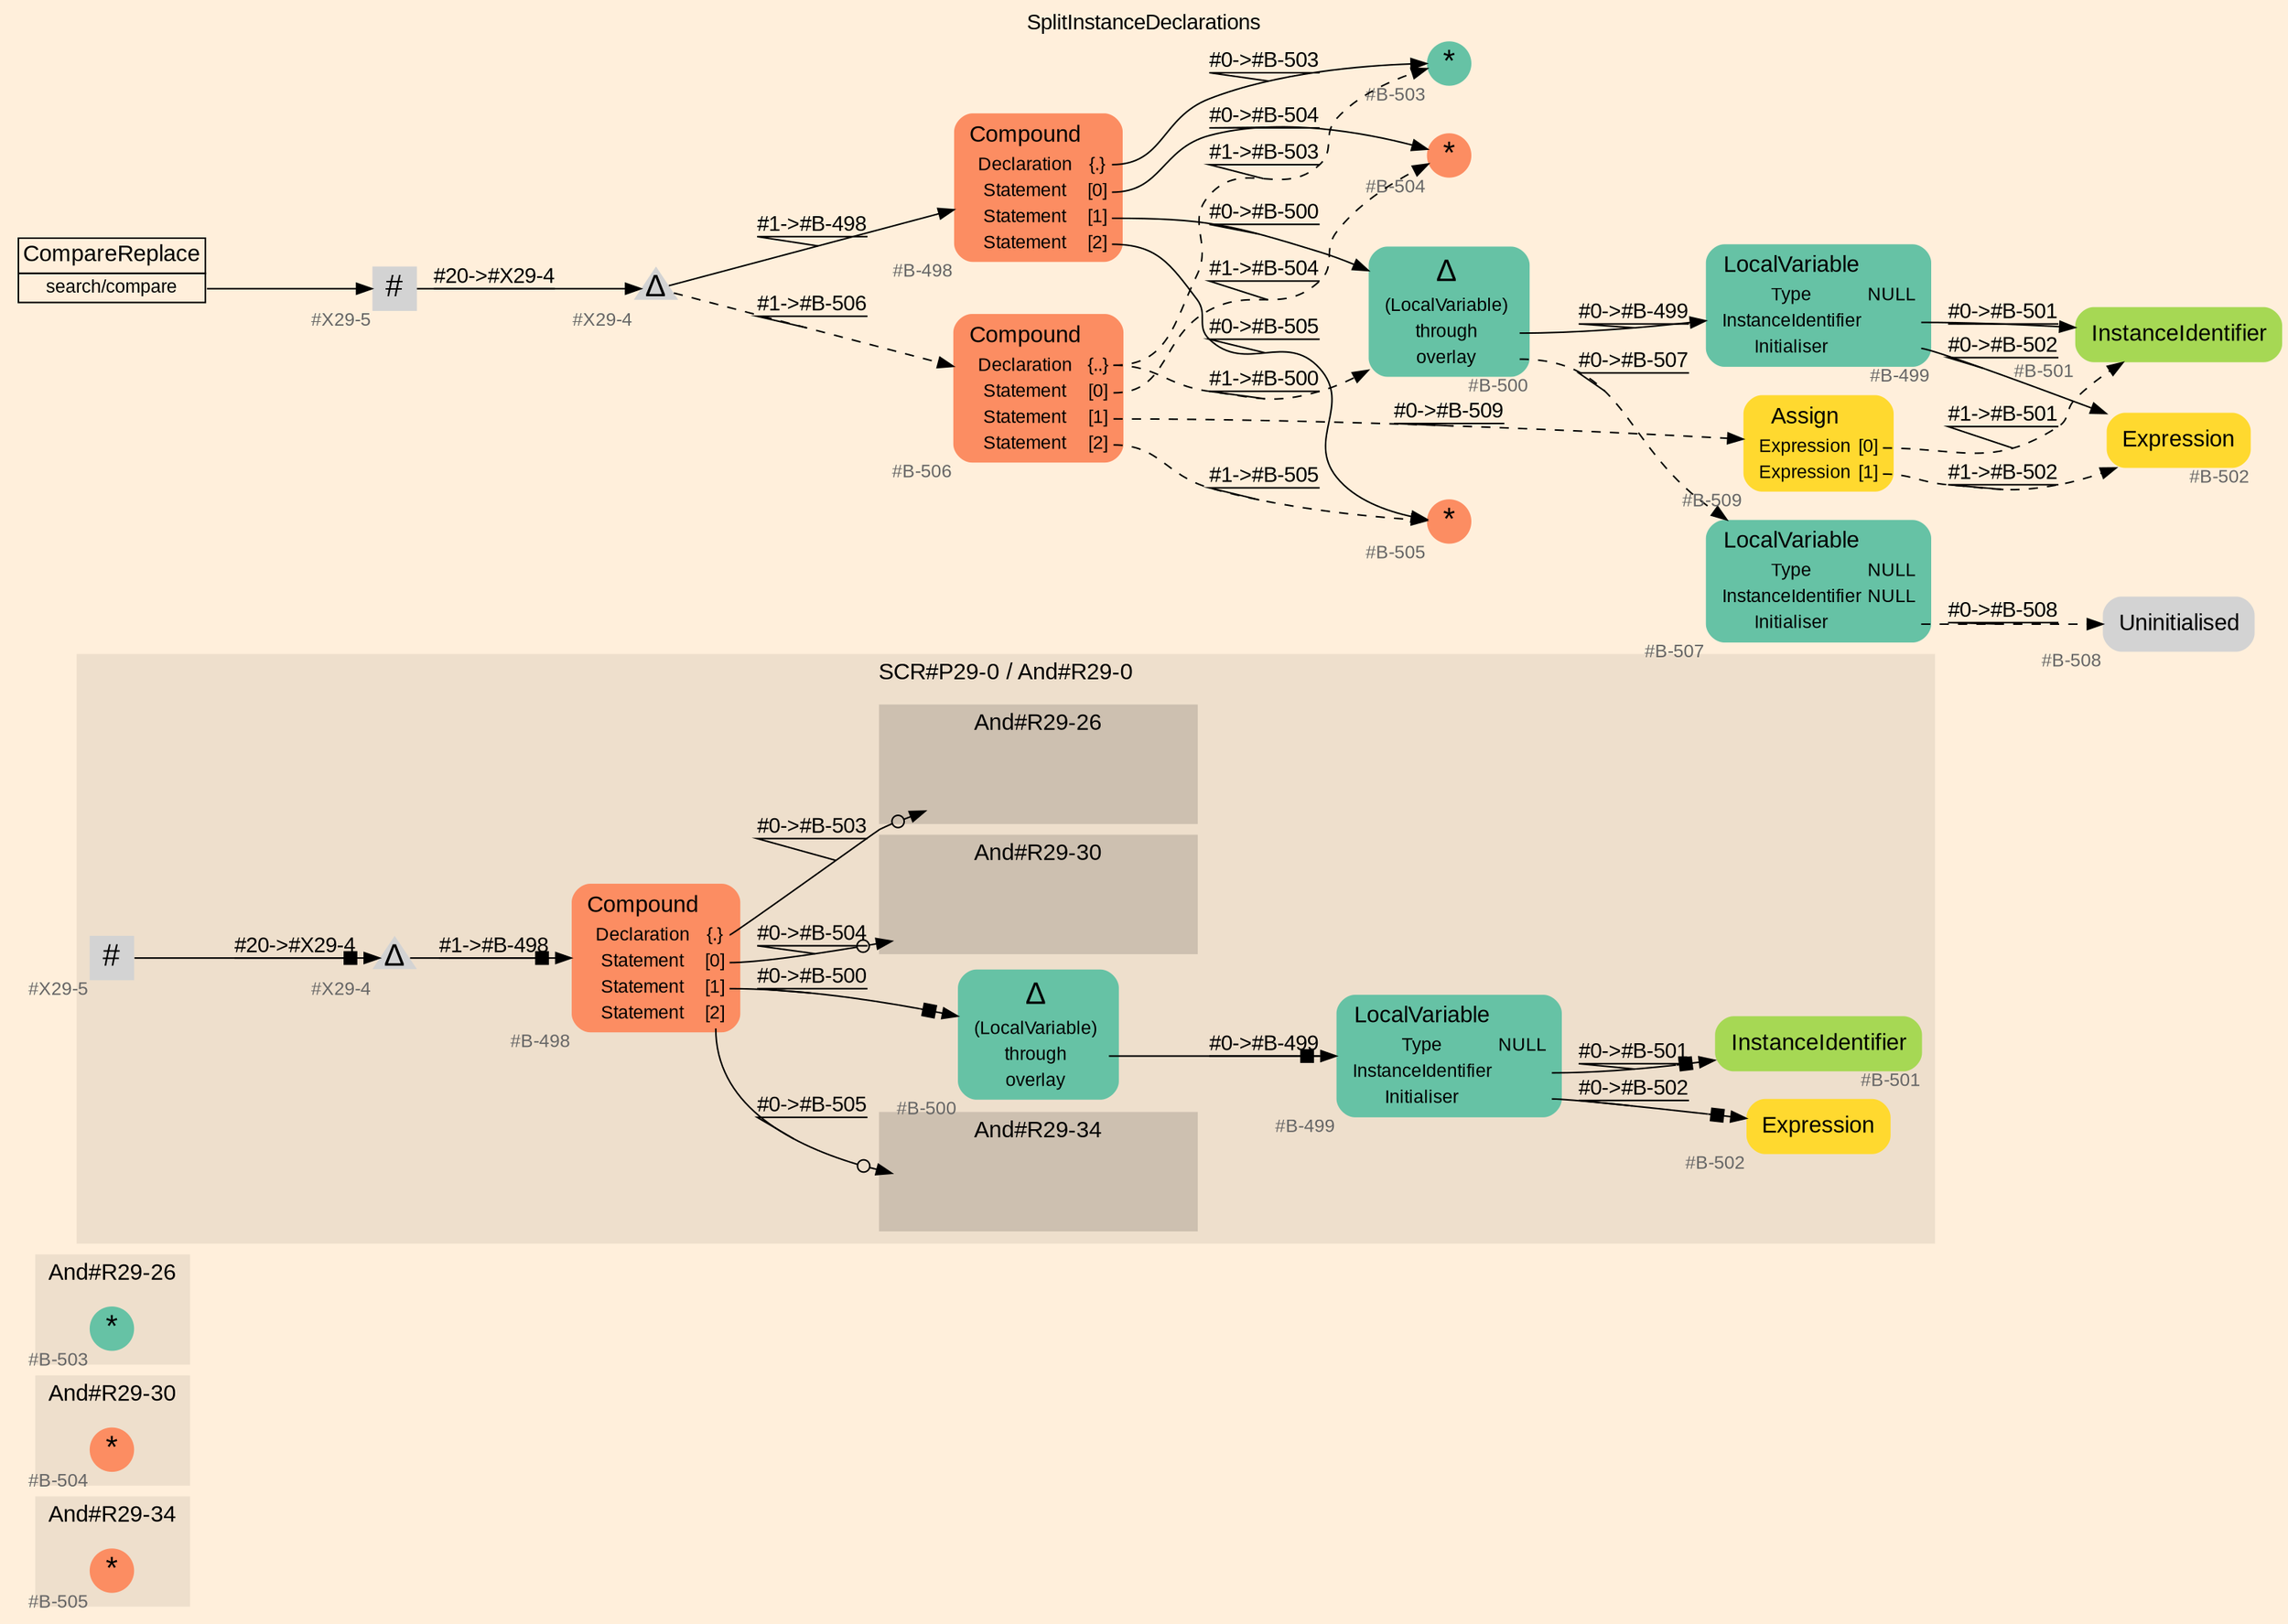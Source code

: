 digraph "SplitInstanceDeclarations" {
label = "SplitInstanceDeclarations"
labelloc = t
graph [
    rankdir = "LR"
    ranksep = 0.3
    bgcolor = antiquewhite1
    color = black
    fontcolor = black
    fontname = "Arial"
];
node [
    fontname = "Arial"
];
edge [
    fontname = "Arial"
];

// -------------------- figure And#R29-34 --------------------
// -------- region And#R29-34 ----------
subgraph "clusterAnd#R29-34" {
    label = "And#R29-34"
    style = "filled"
    color = antiquewhite2
    fontsize = "15"
    // -------- block And#R29-34/#B-505 ----------
    "And#R29-34/#B-505" [
        fillcolor = "/set28/2"
        xlabel = "#B-505"
        fontsize = "12"
        fontcolor = grey40
        shape = "circle"
        label = <<FONT COLOR="black" POINT-SIZE="20">*</FONT>>
        style = "filled"
        penwidth = 0.0
        fixedsize = true
        width = 0.4
        height = 0.4
    ];
    
}


// -------------------- figure And#R29-30 --------------------
// -------- region And#R29-30 ----------
subgraph "clusterAnd#R29-30" {
    label = "And#R29-30"
    style = "filled"
    color = antiquewhite2
    fontsize = "15"
    // -------- block And#R29-30/#B-504 ----------
    "And#R29-30/#B-504" [
        fillcolor = "/set28/2"
        xlabel = "#B-504"
        fontsize = "12"
        fontcolor = grey40
        shape = "circle"
        label = <<FONT COLOR="black" POINT-SIZE="20">*</FONT>>
        style = "filled"
        penwidth = 0.0
        fixedsize = true
        width = 0.4
        height = 0.4
    ];
    
}


// -------------------- figure And#R29-26 --------------------
// -------- region And#R29-26 ----------
subgraph "clusterAnd#R29-26" {
    label = "And#R29-26"
    style = "filled"
    color = antiquewhite2
    fontsize = "15"
    // -------- block And#R29-26/#B-503 ----------
    "And#R29-26/#B-503" [
        fillcolor = "/set28/1"
        xlabel = "#B-503"
        fontsize = "12"
        fontcolor = grey40
        shape = "circle"
        label = <<FONT COLOR="black" POINT-SIZE="20">*</FONT>>
        style = "filled"
        penwidth = 0.0
        fixedsize = true
        width = 0.4
        height = 0.4
    ];
    
}


// -------------------- figure And#R29-0 --------------------
// -------- region And#R29-0 ----------
subgraph "clusterAnd#R29-0" {
    label = "SCR#P29-0 / And#R29-0"
    style = "filled"
    color = antiquewhite2
    fontsize = "15"
    // -------- block And#R29-0/#B-501 ----------
    "And#R29-0/#B-501" [
        fillcolor = "/set28/5"
        xlabel = "#B-501"
        fontsize = "12"
        fontcolor = grey40
        shape = "plaintext"
        label = <<TABLE BORDER="0" CELLBORDER="0" CELLSPACING="0">
         <TR><TD><FONT COLOR="black" POINT-SIZE="15">InstanceIdentifier</FONT></TD></TR>
        </TABLE>>
        style = "rounded,filled"
    ];
    
    // -------- block And#R29-0/#B-502 ----------
    "And#R29-0/#B-502" [
        fillcolor = "/set28/6"
        xlabel = "#B-502"
        fontsize = "12"
        fontcolor = grey40
        shape = "plaintext"
        label = <<TABLE BORDER="0" CELLBORDER="0" CELLSPACING="0">
         <TR><TD><FONT COLOR="black" POINT-SIZE="15">Expression</FONT></TD></TR>
        </TABLE>>
        style = "rounded,filled"
    ];
    
    // -------- block And#R29-0/#B-498 ----------
    "And#R29-0/#B-498" [
        fillcolor = "/set28/2"
        xlabel = "#B-498"
        fontsize = "12"
        fontcolor = grey40
        shape = "plaintext"
        label = <<TABLE BORDER="0" CELLBORDER="0" CELLSPACING="0">
         <TR><TD><FONT COLOR="black" POINT-SIZE="15">Compound</FONT></TD></TR>
         <TR><TD><FONT COLOR="black" POINT-SIZE="12">Declaration</FONT></TD><TD PORT="port0"><FONT COLOR="black" POINT-SIZE="12">{.}</FONT></TD></TR>
         <TR><TD><FONT COLOR="black" POINT-SIZE="12">Statement</FONT></TD><TD PORT="port1"><FONT COLOR="black" POINT-SIZE="12">[0]</FONT></TD></TR>
         <TR><TD><FONT COLOR="black" POINT-SIZE="12">Statement</FONT></TD><TD PORT="port2"><FONT COLOR="black" POINT-SIZE="12">[1]</FONT></TD></TR>
         <TR><TD><FONT COLOR="black" POINT-SIZE="12">Statement</FONT></TD><TD PORT="port3"><FONT COLOR="black" POINT-SIZE="12">[2]</FONT></TD></TR>
        </TABLE>>
        style = "rounded,filled"
    ];
    
    // -------- block And#R29-0/#B-499 ----------
    "And#R29-0/#B-499" [
        fillcolor = "/set28/1"
        xlabel = "#B-499"
        fontsize = "12"
        fontcolor = grey40
        shape = "plaintext"
        label = <<TABLE BORDER="0" CELLBORDER="0" CELLSPACING="0">
         <TR><TD><FONT COLOR="black" POINT-SIZE="15">LocalVariable</FONT></TD></TR>
         <TR><TD><FONT COLOR="black" POINT-SIZE="12">Type</FONT></TD><TD PORT="port0"><FONT COLOR="black" POINT-SIZE="12">NULL</FONT></TD></TR>
         <TR><TD><FONT COLOR="black" POINT-SIZE="12">InstanceIdentifier</FONT></TD><TD PORT="port1"></TD></TR>
         <TR><TD><FONT COLOR="black" POINT-SIZE="12">Initialiser</FONT></TD><TD PORT="port2"></TD></TR>
        </TABLE>>
        style = "rounded,filled"
    ];
    
    // -------- block And#R29-0/#B-500 ----------
    "And#R29-0/#B-500" [
        fillcolor = "/set28/1"
        xlabel = "#B-500"
        fontsize = "12"
        fontcolor = grey40
        shape = "plaintext"
        label = <<TABLE BORDER="0" CELLBORDER="0" CELLSPACING="0">
         <TR><TD><FONT COLOR="black" POINT-SIZE="20">Δ</FONT></TD></TR>
         <TR><TD><FONT COLOR="black" POINT-SIZE="12">(LocalVariable)</FONT></TD><TD PORT="port0"></TD></TR>
         <TR><TD><FONT COLOR="black" POINT-SIZE="12">through</FONT></TD><TD PORT="port1"></TD></TR>
         <TR><TD><FONT COLOR="black" POINT-SIZE="12">overlay</FONT></TD><TD PORT="port2"></TD></TR>
        </TABLE>>
        style = "rounded,filled"
    ];
    
    // -------- block And#R29-0/#X29-4 ----------
    "And#R29-0/#X29-4" [
        xlabel = "#X29-4"
        fontsize = "12"
        fontcolor = grey40
        shape = "triangle"
        label = <<FONT COLOR="black" POINT-SIZE="20">Δ</FONT>>
        style = "filled"
        penwidth = 0.0
        fixedsize = true
        width = 0.4
        height = 0.4
    ];
    
    // -------- block And#R29-0/#X29-5 ----------
    "And#R29-0/#X29-5" [
        xlabel = "#X29-5"
        fontsize = "12"
        fontcolor = grey40
        shape = "square"
        label = <<FONT COLOR="black" POINT-SIZE="20">#</FONT>>
        style = "filled"
        penwidth = 0.0
        fixedsize = true
        width = 0.4
        height = 0.4
    ];
    
    // -------- region And#R29-0/And#R29-26 ----------
    subgraph "clusterAnd#R29-0/And#R29-26" {
        label = "And#R29-26"
        style = "filled"
        color = antiquewhite3
        fontsize = "15"
        // -------- block And#R29-0/And#R29-26/#B-503 ----------
        "And#R29-0/And#R29-26/#B-503" [
            fillcolor = "/set28/1"
            xlabel = "#B-503"
            fontsize = "12"
            fontcolor = grey40
            shape = "none"
            style = "invisible"
        ];
        
    }
    
    // -------- region And#R29-0/And#R29-30 ----------
    subgraph "clusterAnd#R29-0/And#R29-30" {
        label = "And#R29-30"
        style = "filled"
        color = antiquewhite3
        fontsize = "15"
        // -------- block And#R29-0/And#R29-30/#B-504 ----------
        "And#R29-0/And#R29-30/#B-504" [
            fillcolor = "/set28/2"
            xlabel = "#B-504"
            fontsize = "12"
            fontcolor = grey40
            shape = "none"
            style = "invisible"
        ];
        
    }
    
    // -------- region And#R29-0/And#R29-34 ----------
    subgraph "clusterAnd#R29-0/And#R29-34" {
        label = "And#R29-34"
        style = "filled"
        color = antiquewhite3
        fontsize = "15"
        // -------- block And#R29-0/And#R29-34/#B-505 ----------
        "And#R29-0/And#R29-34/#B-505" [
            fillcolor = "/set28/2"
            xlabel = "#B-505"
            fontsize = "12"
            fontcolor = grey40
            shape = "none"
            style = "invisible"
        ];
        
    }
    
}

"And#R29-0/#B-498":port0 -> "And#R29-0/And#R29-26/#B-503" [
    arrowhead="normalnoneodot"
    label = "#0-&gt;#B-503"
    decorate = true
    color = black
    fontcolor = black
];

"And#R29-0/#B-498":port1 -> "And#R29-0/And#R29-30/#B-504" [
    arrowhead="normalnoneodot"
    label = "#0-&gt;#B-504"
    decorate = true
    color = black
    fontcolor = black
];

"And#R29-0/#B-498":port2 -> "And#R29-0/#B-500" [
    arrowhead="normalnonebox"
    label = "#0-&gt;#B-500"
    decorate = true
    color = black
    fontcolor = black
];

"And#R29-0/#B-498":port3 -> "And#R29-0/And#R29-34/#B-505" [
    arrowhead="normalnoneodot"
    label = "#0-&gt;#B-505"
    decorate = true
    color = black
    fontcolor = black
];

"And#R29-0/#B-499":port1 -> "And#R29-0/#B-501" [
    arrowhead="normalnonebox"
    label = "#0-&gt;#B-501"
    decorate = true
    color = black
    fontcolor = black
];

"And#R29-0/#B-499":port2 -> "And#R29-0/#B-502" [
    arrowhead="normalnonebox"
    label = "#0-&gt;#B-502"
    decorate = true
    color = black
    fontcolor = black
];

"And#R29-0/#B-500":port1 -> "And#R29-0/#B-499" [
    arrowhead="normalnonebox"
    label = "#0-&gt;#B-499"
    decorate = true
    color = black
    fontcolor = black
];

"And#R29-0/#X29-4" -> "And#R29-0/#B-498" [
    arrowhead="normalnonebox"
    label = "#1-&gt;#B-498"
    decorate = true
    color = black
    fontcolor = black
];

"And#R29-0/#X29-5" -> "And#R29-0/#X29-4" [
    arrowhead="normalnonebox"
    label = "#20-&gt;#X29-4"
    decorate = true
    color = black
    fontcolor = black
];


// -------------------- transformation figure --------------------
// -------- block CR#X29-6 ----------
"CR#X29-6" [
    fillcolor = antiquewhite1
    fontsize = "12"
    fontcolor = grey40
    shape = "plaintext"
    label = <<TABLE BORDER="0" CELLBORDER="1" CELLSPACING="0">
     <TR><TD><FONT COLOR="black" POINT-SIZE="15">CompareReplace</FONT></TD></TR>
     <TR><TD PORT="port0"><FONT COLOR="black" POINT-SIZE="12">search/compare</FONT></TD></TR>
    </TABLE>>
    style = "filled"
    color = black
];

// -------- block #X29-5 ----------
"#X29-5" [
    xlabel = "#X29-5"
    fontsize = "12"
    fontcolor = grey40
    shape = "square"
    label = <<FONT COLOR="black" POINT-SIZE="20">#</FONT>>
    style = "filled"
    penwidth = 0.0
    fixedsize = true
    width = 0.4
    height = 0.4
];

// -------- block #X29-4 ----------
"#X29-4" [
    xlabel = "#X29-4"
    fontsize = "12"
    fontcolor = grey40
    shape = "triangle"
    label = <<FONT COLOR="black" POINT-SIZE="20">Δ</FONT>>
    style = "filled"
    penwidth = 0.0
    fixedsize = true
    width = 0.4
    height = 0.4
];

// -------- block #B-498 ----------
"#B-498" [
    fillcolor = "/set28/2"
    xlabel = "#B-498"
    fontsize = "12"
    fontcolor = grey40
    shape = "plaintext"
    label = <<TABLE BORDER="0" CELLBORDER="0" CELLSPACING="0">
     <TR><TD><FONT COLOR="black" POINT-SIZE="15">Compound</FONT></TD></TR>
     <TR><TD><FONT COLOR="black" POINT-SIZE="12">Declaration</FONT></TD><TD PORT="port0"><FONT COLOR="black" POINT-SIZE="12">{.}</FONT></TD></TR>
     <TR><TD><FONT COLOR="black" POINT-SIZE="12">Statement</FONT></TD><TD PORT="port1"><FONT COLOR="black" POINT-SIZE="12">[0]</FONT></TD></TR>
     <TR><TD><FONT COLOR="black" POINT-SIZE="12">Statement</FONT></TD><TD PORT="port2"><FONT COLOR="black" POINT-SIZE="12">[1]</FONT></TD></TR>
     <TR><TD><FONT COLOR="black" POINT-SIZE="12">Statement</FONT></TD><TD PORT="port3"><FONT COLOR="black" POINT-SIZE="12">[2]</FONT></TD></TR>
    </TABLE>>
    style = "rounded,filled"
];

// -------- block #B-503 ----------
"#B-503" [
    fillcolor = "/set28/1"
    xlabel = "#B-503"
    fontsize = "12"
    fontcolor = grey40
    shape = "circle"
    label = <<FONT COLOR="black" POINT-SIZE="20">*</FONT>>
    style = "filled"
    penwidth = 0.0
    fixedsize = true
    width = 0.4
    height = 0.4
];

// -------- block #B-504 ----------
"#B-504" [
    fillcolor = "/set28/2"
    xlabel = "#B-504"
    fontsize = "12"
    fontcolor = grey40
    shape = "circle"
    label = <<FONT COLOR="black" POINT-SIZE="20">*</FONT>>
    style = "filled"
    penwidth = 0.0
    fixedsize = true
    width = 0.4
    height = 0.4
];

// -------- block #B-500 ----------
"#B-500" [
    fillcolor = "/set28/1"
    xlabel = "#B-500"
    fontsize = "12"
    fontcolor = grey40
    shape = "plaintext"
    label = <<TABLE BORDER="0" CELLBORDER="0" CELLSPACING="0">
     <TR><TD><FONT COLOR="black" POINT-SIZE="20">Δ</FONT></TD></TR>
     <TR><TD><FONT COLOR="black" POINT-SIZE="12">(LocalVariable)</FONT></TD><TD PORT="port0"></TD></TR>
     <TR><TD><FONT COLOR="black" POINT-SIZE="12">through</FONT></TD><TD PORT="port1"></TD></TR>
     <TR><TD><FONT COLOR="black" POINT-SIZE="12">overlay</FONT></TD><TD PORT="port2"></TD></TR>
    </TABLE>>
    style = "rounded,filled"
];

// -------- block #B-499 ----------
"#B-499" [
    fillcolor = "/set28/1"
    xlabel = "#B-499"
    fontsize = "12"
    fontcolor = grey40
    shape = "plaintext"
    label = <<TABLE BORDER="0" CELLBORDER="0" CELLSPACING="0">
     <TR><TD><FONT COLOR="black" POINT-SIZE="15">LocalVariable</FONT></TD></TR>
     <TR><TD><FONT COLOR="black" POINT-SIZE="12">Type</FONT></TD><TD PORT="port0"><FONT COLOR="black" POINT-SIZE="12">NULL</FONT></TD></TR>
     <TR><TD><FONT COLOR="black" POINT-SIZE="12">InstanceIdentifier</FONT></TD><TD PORT="port1"></TD></TR>
     <TR><TD><FONT COLOR="black" POINT-SIZE="12">Initialiser</FONT></TD><TD PORT="port2"></TD></TR>
    </TABLE>>
    style = "rounded,filled"
];

// -------- block #B-501 ----------
"#B-501" [
    fillcolor = "/set28/5"
    xlabel = "#B-501"
    fontsize = "12"
    fontcolor = grey40
    shape = "plaintext"
    label = <<TABLE BORDER="0" CELLBORDER="0" CELLSPACING="0">
     <TR><TD><FONT COLOR="black" POINT-SIZE="15">InstanceIdentifier</FONT></TD></TR>
    </TABLE>>
    style = "rounded,filled"
];

// -------- block #B-502 ----------
"#B-502" [
    fillcolor = "/set28/6"
    xlabel = "#B-502"
    fontsize = "12"
    fontcolor = grey40
    shape = "plaintext"
    label = <<TABLE BORDER="0" CELLBORDER="0" CELLSPACING="0">
     <TR><TD><FONT COLOR="black" POINT-SIZE="15">Expression</FONT></TD></TR>
    </TABLE>>
    style = "rounded,filled"
];

// -------- block #B-507 ----------
"#B-507" [
    fillcolor = "/set28/1"
    xlabel = "#B-507"
    fontsize = "12"
    fontcolor = grey40
    shape = "plaintext"
    label = <<TABLE BORDER="0" CELLBORDER="0" CELLSPACING="0">
     <TR><TD><FONT COLOR="black" POINT-SIZE="15">LocalVariable</FONT></TD></TR>
     <TR><TD><FONT COLOR="black" POINT-SIZE="12">Type</FONT></TD><TD PORT="port0"><FONT COLOR="black" POINT-SIZE="12">NULL</FONT></TD></TR>
     <TR><TD><FONT COLOR="black" POINT-SIZE="12">InstanceIdentifier</FONT></TD><TD PORT="port1"><FONT COLOR="black" POINT-SIZE="12">NULL</FONT></TD></TR>
     <TR><TD><FONT COLOR="black" POINT-SIZE="12">Initialiser</FONT></TD><TD PORT="port2"></TD></TR>
    </TABLE>>
    style = "rounded,filled"
];

// -------- block #B-508 ----------
"#B-508" [
    xlabel = "#B-508"
    fontsize = "12"
    fontcolor = grey40
    shape = "plaintext"
    label = <<TABLE BORDER="0" CELLBORDER="0" CELLSPACING="0">
     <TR><TD><FONT COLOR="black" POINT-SIZE="15">Uninitialised</FONT></TD></TR>
    </TABLE>>
    style = "rounded,filled"
];

// -------- block #B-505 ----------
"#B-505" [
    fillcolor = "/set28/2"
    xlabel = "#B-505"
    fontsize = "12"
    fontcolor = grey40
    shape = "circle"
    label = <<FONT COLOR="black" POINT-SIZE="20">*</FONT>>
    style = "filled"
    penwidth = 0.0
    fixedsize = true
    width = 0.4
    height = 0.4
];

// -------- block #B-506 ----------
"#B-506" [
    fillcolor = "/set28/2"
    xlabel = "#B-506"
    fontsize = "12"
    fontcolor = grey40
    shape = "plaintext"
    label = <<TABLE BORDER="0" CELLBORDER="0" CELLSPACING="0">
     <TR><TD><FONT COLOR="black" POINT-SIZE="15">Compound</FONT></TD></TR>
     <TR><TD><FONT COLOR="black" POINT-SIZE="12">Declaration</FONT></TD><TD PORT="port0"><FONT COLOR="black" POINT-SIZE="12">{..}</FONT></TD></TR>
     <TR><TD><FONT COLOR="black" POINT-SIZE="12">Statement</FONT></TD><TD PORT="port1"><FONT COLOR="black" POINT-SIZE="12">[0]</FONT></TD></TR>
     <TR><TD><FONT COLOR="black" POINT-SIZE="12">Statement</FONT></TD><TD PORT="port2"><FONT COLOR="black" POINT-SIZE="12">[1]</FONT></TD></TR>
     <TR><TD><FONT COLOR="black" POINT-SIZE="12">Statement</FONT></TD><TD PORT="port3"><FONT COLOR="black" POINT-SIZE="12">[2]</FONT></TD></TR>
    </TABLE>>
    style = "rounded,filled"
];

// -------- block #B-509 ----------
"#B-509" [
    fillcolor = "/set28/6"
    xlabel = "#B-509"
    fontsize = "12"
    fontcolor = grey40
    shape = "plaintext"
    label = <<TABLE BORDER="0" CELLBORDER="0" CELLSPACING="0">
     <TR><TD><FONT COLOR="black" POINT-SIZE="15">Assign</FONT></TD></TR>
     <TR><TD><FONT COLOR="black" POINT-SIZE="12">Expression</FONT></TD><TD PORT="port0"><FONT COLOR="black" POINT-SIZE="12">[0]</FONT></TD></TR>
     <TR><TD><FONT COLOR="black" POINT-SIZE="12">Expression</FONT></TD><TD PORT="port1"><FONT COLOR="black" POINT-SIZE="12">[1]</FONT></TD></TR>
    </TABLE>>
    style = "rounded,filled"
];

"CR#X29-6":port0 -> "#X29-5" [
    label = ""
    decorate = true
    color = black
    fontcolor = black
];

"#X29-5" -> "#X29-4" [
    label = "#20-&gt;#X29-4"
    decorate = true
    color = black
    fontcolor = black
];

"#X29-4" -> "#B-498" [
    label = "#1-&gt;#B-498"
    decorate = true
    color = black
    fontcolor = black
];

"#X29-4" -> "#B-506" [
    style="dashed"
    label = "#1-&gt;#B-506"
    decorate = true
    color = black
    fontcolor = black
];

"#B-498":port0 -> "#B-503" [
    label = "#0-&gt;#B-503"
    decorate = true
    color = black
    fontcolor = black
];

"#B-498":port1 -> "#B-504" [
    label = "#0-&gt;#B-504"
    decorate = true
    color = black
    fontcolor = black
];

"#B-498":port2 -> "#B-500" [
    label = "#0-&gt;#B-500"
    decorate = true
    color = black
    fontcolor = black
];

"#B-498":port3 -> "#B-505" [
    label = "#0-&gt;#B-505"
    decorate = true
    color = black
    fontcolor = black
];

"#B-500":port1 -> "#B-499" [
    label = "#0-&gt;#B-499"
    decorate = true
    color = black
    fontcolor = black
];

"#B-500":port2 -> "#B-507" [
    style="dashed"
    label = "#0-&gt;#B-507"
    decorate = true
    color = black
    fontcolor = black
];

"#B-499":port1 -> "#B-501" [
    label = "#0-&gt;#B-501"
    decorate = true
    color = black
    fontcolor = black
];

"#B-499":port2 -> "#B-502" [
    label = "#0-&gt;#B-502"
    decorate = true
    color = black
    fontcolor = black
];

"#B-507":port2 -> "#B-508" [
    style="dashed"
    label = "#0-&gt;#B-508"
    decorate = true
    color = black
    fontcolor = black
];

"#B-506":port0 -> "#B-500" [
    style="dashed"
    label = "#1-&gt;#B-500"
    decorate = true
    color = black
    fontcolor = black
];

"#B-506":port0 -> "#B-503" [
    style="dashed"
    label = "#1-&gt;#B-503"
    decorate = true
    color = black
    fontcolor = black
];

"#B-506":port1 -> "#B-504" [
    style="dashed"
    label = "#1-&gt;#B-504"
    decorate = true
    color = black
    fontcolor = black
];

"#B-506":port2 -> "#B-509" [
    style="dashed"
    label = "#0-&gt;#B-509"
    decorate = true
    color = black
    fontcolor = black
];

"#B-506":port3 -> "#B-505" [
    style="dashed"
    label = "#1-&gt;#B-505"
    decorate = true
    color = black
    fontcolor = black
];

"#B-509":port0 -> "#B-501" [
    style="dashed"
    label = "#1-&gt;#B-501"
    decorate = true
    color = black
    fontcolor = black
];

"#B-509":port1 -> "#B-502" [
    style="dashed"
    label = "#1-&gt;#B-502"
    decorate = true
    color = black
    fontcolor = black
];


}
